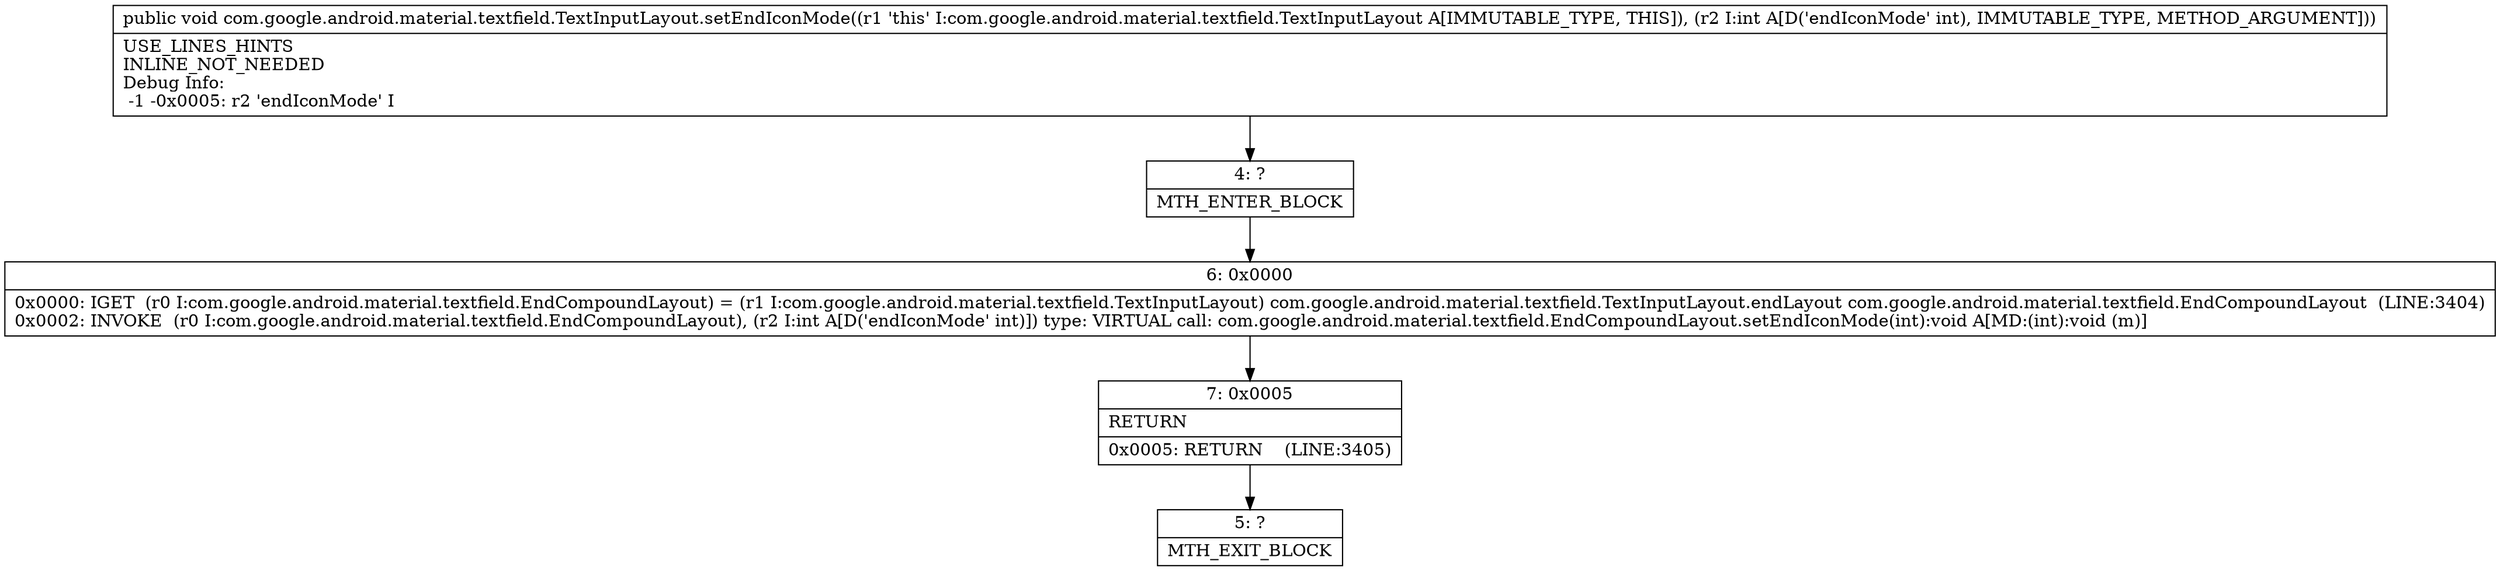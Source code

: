 digraph "CFG forcom.google.android.material.textfield.TextInputLayout.setEndIconMode(I)V" {
Node_4 [shape=record,label="{4\:\ ?|MTH_ENTER_BLOCK\l}"];
Node_6 [shape=record,label="{6\:\ 0x0000|0x0000: IGET  (r0 I:com.google.android.material.textfield.EndCompoundLayout) = (r1 I:com.google.android.material.textfield.TextInputLayout) com.google.android.material.textfield.TextInputLayout.endLayout com.google.android.material.textfield.EndCompoundLayout  (LINE:3404)\l0x0002: INVOKE  (r0 I:com.google.android.material.textfield.EndCompoundLayout), (r2 I:int A[D('endIconMode' int)]) type: VIRTUAL call: com.google.android.material.textfield.EndCompoundLayout.setEndIconMode(int):void A[MD:(int):void (m)]\l}"];
Node_7 [shape=record,label="{7\:\ 0x0005|RETURN\l|0x0005: RETURN    (LINE:3405)\l}"];
Node_5 [shape=record,label="{5\:\ ?|MTH_EXIT_BLOCK\l}"];
MethodNode[shape=record,label="{public void com.google.android.material.textfield.TextInputLayout.setEndIconMode((r1 'this' I:com.google.android.material.textfield.TextInputLayout A[IMMUTABLE_TYPE, THIS]), (r2 I:int A[D('endIconMode' int), IMMUTABLE_TYPE, METHOD_ARGUMENT]))  | USE_LINES_HINTS\lINLINE_NOT_NEEDED\lDebug Info:\l  \-1 \-0x0005: r2 'endIconMode' I\l}"];
MethodNode -> Node_4;Node_4 -> Node_6;
Node_6 -> Node_7;
Node_7 -> Node_5;
}

